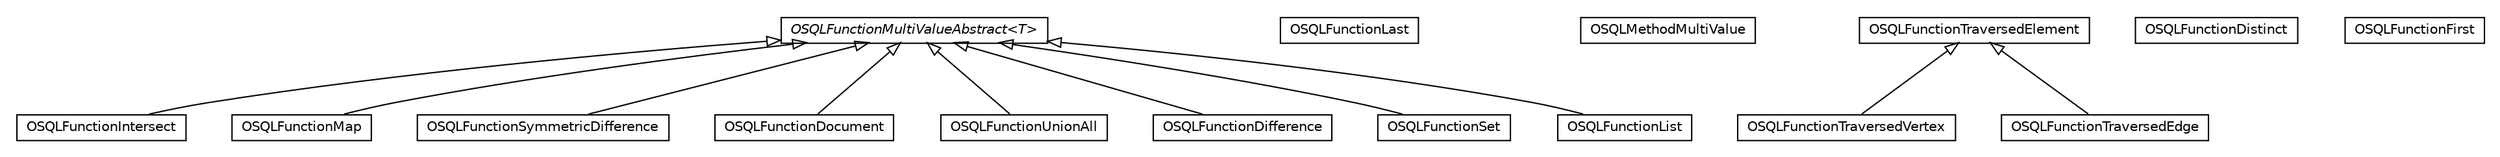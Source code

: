 #!/usr/local/bin/dot
#
# Class diagram 
# Generated by UMLGraph version R5_6-24-gf6e263 (http://www.umlgraph.org/)
#

digraph G {
	edge [fontname="Helvetica",fontsize=10,labelfontname="Helvetica",labelfontsize=10];
	node [fontname="Helvetica",fontsize=10,shape=plaintext];
	nodesep=0.25;
	ranksep=0.5;
	// com.orientechnologies.orient.core.sql.functions.coll.OSQLFunctionMultiValueAbstract<T>
	c149206 [label=<<table title="com.orientechnologies.orient.core.sql.functions.coll.OSQLFunctionMultiValueAbstract" border="0" cellborder="1" cellspacing="0" cellpadding="2" port="p" href="./OSQLFunctionMultiValueAbstract.html">
		<tr><td><table border="0" cellspacing="0" cellpadding="1">
<tr><td align="center" balign="center"><font face="Helvetica-Oblique"> OSQLFunctionMultiValueAbstract&lt;T&gt; </font></td></tr>
		</table></td></tr>
		</table>>, URL="./OSQLFunctionMultiValueAbstract.html", fontname="Helvetica", fontcolor="black", fontsize=10.0];
	// com.orientechnologies.orient.core.sql.functions.coll.OSQLFunctionIntersect
	c149207 [label=<<table title="com.orientechnologies.orient.core.sql.functions.coll.OSQLFunctionIntersect" border="0" cellborder="1" cellspacing="0" cellpadding="2" port="p" href="./OSQLFunctionIntersect.html">
		<tr><td><table border="0" cellspacing="0" cellpadding="1">
<tr><td align="center" balign="center"> OSQLFunctionIntersect </td></tr>
		</table></td></tr>
		</table>>, URL="./OSQLFunctionIntersect.html", fontname="Helvetica", fontcolor="black", fontsize=10.0];
	// com.orientechnologies.orient.core.sql.functions.coll.OSQLFunctionMap
	c149208 [label=<<table title="com.orientechnologies.orient.core.sql.functions.coll.OSQLFunctionMap" border="0" cellborder="1" cellspacing="0" cellpadding="2" port="p" href="./OSQLFunctionMap.html">
		<tr><td><table border="0" cellspacing="0" cellpadding="1">
<tr><td align="center" balign="center"> OSQLFunctionMap </td></tr>
		</table></td></tr>
		</table>>, URL="./OSQLFunctionMap.html", fontname="Helvetica", fontcolor="black", fontsize=10.0];
	// com.orientechnologies.orient.core.sql.functions.coll.OSQLFunctionLast
	c149209 [label=<<table title="com.orientechnologies.orient.core.sql.functions.coll.OSQLFunctionLast" border="0" cellborder="1" cellspacing="0" cellpadding="2" port="p" href="./OSQLFunctionLast.html">
		<tr><td><table border="0" cellspacing="0" cellpadding="1">
<tr><td align="center" balign="center"> OSQLFunctionLast </td></tr>
		</table></td></tr>
		</table>>, URL="./OSQLFunctionLast.html", fontname="Helvetica", fontcolor="black", fontsize=10.0];
	// com.orientechnologies.orient.core.sql.functions.coll.OSQLMethodMultiValue
	c149210 [label=<<table title="com.orientechnologies.orient.core.sql.functions.coll.OSQLMethodMultiValue" border="0" cellborder="1" cellspacing="0" cellpadding="2" port="p" href="./OSQLMethodMultiValue.html">
		<tr><td><table border="0" cellspacing="0" cellpadding="1">
<tr><td align="center" balign="center"> OSQLMethodMultiValue </td></tr>
		</table></td></tr>
		</table>>, URL="./OSQLMethodMultiValue.html", fontname="Helvetica", fontcolor="black", fontsize=10.0];
	// com.orientechnologies.orient.core.sql.functions.coll.OSQLFunctionSymmetricDifference
	c149211 [label=<<table title="com.orientechnologies.orient.core.sql.functions.coll.OSQLFunctionSymmetricDifference" border="0" cellborder="1" cellspacing="0" cellpadding="2" port="p" href="./OSQLFunctionSymmetricDifference.html">
		<tr><td><table border="0" cellspacing="0" cellpadding="1">
<tr><td align="center" balign="center"> OSQLFunctionSymmetricDifference </td></tr>
		</table></td></tr>
		</table>>, URL="./OSQLFunctionSymmetricDifference.html", fontname="Helvetica", fontcolor="black", fontsize=10.0];
	// com.orientechnologies.orient.core.sql.functions.coll.OSQLFunctionTraversedVertex
	c149212 [label=<<table title="com.orientechnologies.orient.core.sql.functions.coll.OSQLFunctionTraversedVertex" border="0" cellborder="1" cellspacing="0" cellpadding="2" port="p" href="./OSQLFunctionTraversedVertex.html">
		<tr><td><table border="0" cellspacing="0" cellpadding="1">
<tr><td align="center" balign="center"> OSQLFunctionTraversedVertex </td></tr>
		</table></td></tr>
		</table>>, URL="./OSQLFunctionTraversedVertex.html", fontname="Helvetica", fontcolor="black", fontsize=10.0];
	// com.orientechnologies.orient.core.sql.functions.coll.OSQLFunctionDistinct
	c149213 [label=<<table title="com.orientechnologies.orient.core.sql.functions.coll.OSQLFunctionDistinct" border="0" cellborder="1" cellspacing="0" cellpadding="2" port="p" href="./OSQLFunctionDistinct.html">
		<tr><td><table border="0" cellspacing="0" cellpadding="1">
<tr><td align="center" balign="center"> OSQLFunctionDistinct </td></tr>
		</table></td></tr>
		</table>>, URL="./OSQLFunctionDistinct.html", fontname="Helvetica", fontcolor="black", fontsize=10.0];
	// com.orientechnologies.orient.core.sql.functions.coll.OSQLFunctionDocument
	c149214 [label=<<table title="com.orientechnologies.orient.core.sql.functions.coll.OSQLFunctionDocument" border="0" cellborder="1" cellspacing="0" cellpadding="2" port="p" href="./OSQLFunctionDocument.html">
		<tr><td><table border="0" cellspacing="0" cellpadding="1">
<tr><td align="center" balign="center"> OSQLFunctionDocument </td></tr>
		</table></td></tr>
		</table>>, URL="./OSQLFunctionDocument.html", fontname="Helvetica", fontcolor="black", fontsize=10.0];
	// com.orientechnologies.orient.core.sql.functions.coll.OSQLFunctionFirst
	c149215 [label=<<table title="com.orientechnologies.orient.core.sql.functions.coll.OSQLFunctionFirst" border="0" cellborder="1" cellspacing="0" cellpadding="2" port="p" href="./OSQLFunctionFirst.html">
		<tr><td><table border="0" cellspacing="0" cellpadding="1">
<tr><td align="center" balign="center"> OSQLFunctionFirst </td></tr>
		</table></td></tr>
		</table>>, URL="./OSQLFunctionFirst.html", fontname="Helvetica", fontcolor="black", fontsize=10.0];
	// com.orientechnologies.orient.core.sql.functions.coll.OSQLFunctionUnionAll
	c149216 [label=<<table title="com.orientechnologies.orient.core.sql.functions.coll.OSQLFunctionUnionAll" border="0" cellborder="1" cellspacing="0" cellpadding="2" port="p" href="./OSQLFunctionUnionAll.html">
		<tr><td><table border="0" cellspacing="0" cellpadding="1">
<tr><td align="center" balign="center"> OSQLFunctionUnionAll </td></tr>
		</table></td></tr>
		</table>>, URL="./OSQLFunctionUnionAll.html", fontname="Helvetica", fontcolor="black", fontsize=10.0];
	// com.orientechnologies.orient.core.sql.functions.coll.OSQLFunctionTraversedEdge
	c149217 [label=<<table title="com.orientechnologies.orient.core.sql.functions.coll.OSQLFunctionTraversedEdge" border="0" cellborder="1" cellspacing="0" cellpadding="2" port="p" href="./OSQLFunctionTraversedEdge.html">
		<tr><td><table border="0" cellspacing="0" cellpadding="1">
<tr><td align="center" balign="center"> OSQLFunctionTraversedEdge </td></tr>
		</table></td></tr>
		</table>>, URL="./OSQLFunctionTraversedEdge.html", fontname="Helvetica", fontcolor="black", fontsize=10.0];
	// com.orientechnologies.orient.core.sql.functions.coll.OSQLFunctionDifference
	c149218 [label=<<table title="com.orientechnologies.orient.core.sql.functions.coll.OSQLFunctionDifference" border="0" cellborder="1" cellspacing="0" cellpadding="2" port="p" href="./OSQLFunctionDifference.html">
		<tr><td><table border="0" cellspacing="0" cellpadding="1">
<tr><td align="center" balign="center"> OSQLFunctionDifference </td></tr>
		</table></td></tr>
		</table>>, URL="./OSQLFunctionDifference.html", fontname="Helvetica", fontcolor="black", fontsize=10.0];
	// com.orientechnologies.orient.core.sql.functions.coll.OSQLFunctionSet
	c149219 [label=<<table title="com.orientechnologies.orient.core.sql.functions.coll.OSQLFunctionSet" border="0" cellborder="1" cellspacing="0" cellpadding="2" port="p" href="./OSQLFunctionSet.html">
		<tr><td><table border="0" cellspacing="0" cellpadding="1">
<tr><td align="center" balign="center"> OSQLFunctionSet </td></tr>
		</table></td></tr>
		</table>>, URL="./OSQLFunctionSet.html", fontname="Helvetica", fontcolor="black", fontsize=10.0];
	// com.orientechnologies.orient.core.sql.functions.coll.OSQLFunctionList
	c149220 [label=<<table title="com.orientechnologies.orient.core.sql.functions.coll.OSQLFunctionList" border="0" cellborder="1" cellspacing="0" cellpadding="2" port="p" href="./OSQLFunctionList.html">
		<tr><td><table border="0" cellspacing="0" cellpadding="1">
<tr><td align="center" balign="center"> OSQLFunctionList </td></tr>
		</table></td></tr>
		</table>>, URL="./OSQLFunctionList.html", fontname="Helvetica", fontcolor="black", fontsize=10.0];
	// com.orientechnologies.orient.core.sql.functions.coll.OSQLFunctionTraversedElement
	c149221 [label=<<table title="com.orientechnologies.orient.core.sql.functions.coll.OSQLFunctionTraversedElement" border="0" cellborder="1" cellspacing="0" cellpadding="2" port="p" href="./OSQLFunctionTraversedElement.html">
		<tr><td><table border="0" cellspacing="0" cellpadding="1">
<tr><td align="center" balign="center"> OSQLFunctionTraversedElement </td></tr>
		</table></td></tr>
		</table>>, URL="./OSQLFunctionTraversedElement.html", fontname="Helvetica", fontcolor="black", fontsize=10.0];
	//com.orientechnologies.orient.core.sql.functions.coll.OSQLFunctionIntersect extends com.orientechnologies.orient.core.sql.functions.coll.OSQLFunctionMultiValueAbstract<java.lang.Object>
	c149206:p -> c149207:p [dir=back,arrowtail=empty];
	//com.orientechnologies.orient.core.sql.functions.coll.OSQLFunctionMap extends com.orientechnologies.orient.core.sql.functions.coll.OSQLFunctionMultiValueAbstract<java.util.Map<java.lang.Object, java.lang.Object>>
	c149206:p -> c149208:p [dir=back,arrowtail=empty];
	//com.orientechnologies.orient.core.sql.functions.coll.OSQLFunctionSymmetricDifference extends com.orientechnologies.orient.core.sql.functions.coll.OSQLFunctionMultiValueAbstract<java.util.Set<java.lang.Object>>
	c149206:p -> c149211:p [dir=back,arrowtail=empty];
	//com.orientechnologies.orient.core.sql.functions.coll.OSQLFunctionTraversedVertex extends com.orientechnologies.orient.core.sql.functions.coll.OSQLFunctionTraversedElement
	c149221:p -> c149212:p [dir=back,arrowtail=empty];
	//com.orientechnologies.orient.core.sql.functions.coll.OSQLFunctionDocument extends com.orientechnologies.orient.core.sql.functions.coll.OSQLFunctionMultiValueAbstract<com.orientechnologies.orient.core.record.impl.ODocument>
	c149206:p -> c149214:p [dir=back,arrowtail=empty];
	//com.orientechnologies.orient.core.sql.functions.coll.OSQLFunctionUnionAll extends com.orientechnologies.orient.core.sql.functions.coll.OSQLFunctionMultiValueAbstract<java.util.Collection<java.lang.Object>>
	c149206:p -> c149216:p [dir=back,arrowtail=empty];
	//com.orientechnologies.orient.core.sql.functions.coll.OSQLFunctionTraversedEdge extends com.orientechnologies.orient.core.sql.functions.coll.OSQLFunctionTraversedElement
	c149221:p -> c149217:p [dir=back,arrowtail=empty];
	//com.orientechnologies.orient.core.sql.functions.coll.OSQLFunctionDifference extends com.orientechnologies.orient.core.sql.functions.coll.OSQLFunctionMultiValueAbstract<java.util.Set<java.lang.Object>>
	c149206:p -> c149218:p [dir=back,arrowtail=empty];
	//com.orientechnologies.orient.core.sql.functions.coll.OSQLFunctionSet extends com.orientechnologies.orient.core.sql.functions.coll.OSQLFunctionMultiValueAbstract<java.util.Set<java.lang.Object>>
	c149206:p -> c149219:p [dir=back,arrowtail=empty];
	//com.orientechnologies.orient.core.sql.functions.coll.OSQLFunctionList extends com.orientechnologies.orient.core.sql.functions.coll.OSQLFunctionMultiValueAbstract<java.util.List<java.lang.Object>>
	c149206:p -> c149220:p [dir=back,arrowtail=empty];
}

